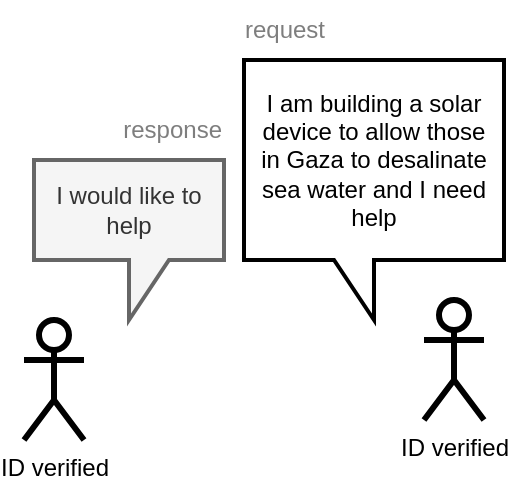 <mxfile version="21.2.8" type="device">
  <diagram name="Page-1" id="am63GMfayBWawsD8iNds">
    <mxGraphModel dx="954" dy="1767" grid="1" gridSize="10" guides="1" tooltips="1" connect="1" arrows="1" fold="1" page="1" pageScale="1" pageWidth="827" pageHeight="1169" math="0" shadow="0">
      <root>
        <mxCell id="0" />
        <mxCell id="1" parent="0" />
        <mxCell id="JIM9vsVt0bwu1zXm3lSm-1" value="ID verified" style="shape=umlActor;verticalLabelPosition=bottom;verticalAlign=top;html=1;outlineConnect=0;strokeWidth=3;" parent="1" vertex="1">
          <mxGeometry x="740" y="130" width="30" height="60" as="geometry" />
        </mxCell>
        <mxCell id="JIM9vsVt0bwu1zXm3lSm-2" value="ID verified" style="shape=umlActor;verticalLabelPosition=bottom;verticalAlign=top;html=1;outlineConnect=0;strokeWidth=3;" parent="1" vertex="1">
          <mxGeometry x="540" y="140" width="30" height="60" as="geometry" />
        </mxCell>
        <mxCell id="JIM9vsVt0bwu1zXm3lSm-3" value="I am building a solar&lt;br&gt;device to allow those&lt;br&gt;in Gaza to desalinate&lt;br&gt;sea water and I need&lt;br&gt;help" style="shape=callout;whiteSpace=wrap;html=1;perimeter=calloutPerimeter;flipH=1;strokeWidth=2;" parent="1" vertex="1">
          <mxGeometry x="650" y="10" width="130" height="130" as="geometry" />
        </mxCell>
        <mxCell id="JIM9vsVt0bwu1zXm3lSm-4" value="I would like to help" style="shape=callout;whiteSpace=wrap;html=1;perimeter=calloutPerimeter;strokeWidth=2;fillColor=#f5f5f5;fontColor=#333333;strokeColor=#666666;" parent="1" vertex="1">
          <mxGeometry x="545" y="60" width="95" height="80" as="geometry" />
        </mxCell>
        <mxCell id="AslXYxIev7mdiATADkhJ-1" value="request" style="text;html=1;align=center;verticalAlign=middle;resizable=0;points=[];autosize=1;strokeColor=none;fillColor=none;textOpacity=50;" parent="1" vertex="1">
          <mxGeometry x="640" y="-20" width="60" height="30" as="geometry" />
        </mxCell>
        <mxCell id="AslXYxIev7mdiATADkhJ-2" value="response" style="text;html=1;align=right;verticalAlign=middle;resizable=0;points=[];autosize=1;strokeColor=none;fillColor=none;textOpacity=50;" parent="1" vertex="1">
          <mxGeometry x="570" y="30" width="70" height="30" as="geometry" />
        </mxCell>
      </root>
    </mxGraphModel>
  </diagram>
</mxfile>
